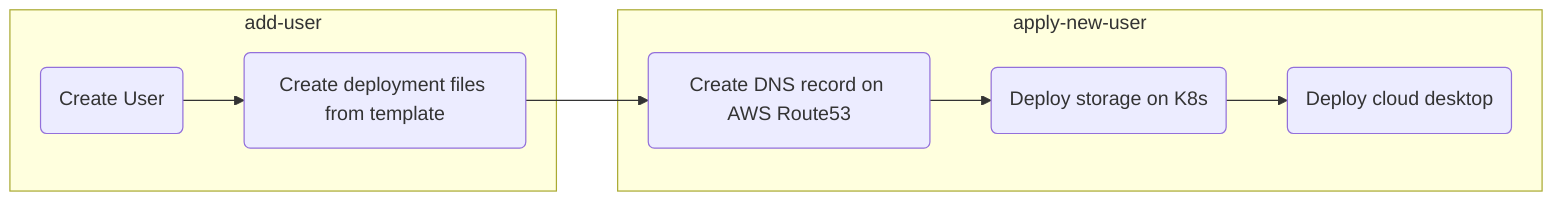 graph LR
    create-user(Create User)
    create-template(Create deployment files from template)
    create-dns-record(Create DNS record on AWS Route53)
    deploy-storage(Deploy storage on K8s)
    deploy-desktop(Deploy cloud desktop)
    
    subgraph au [add-user]
    create-user --> create-template
    end
    create-template --> create-dns-record
    subgraph anu [apply-new-user]
    create-dns-record --> deploy-storage
    deploy-storage --> deploy-desktop
    end